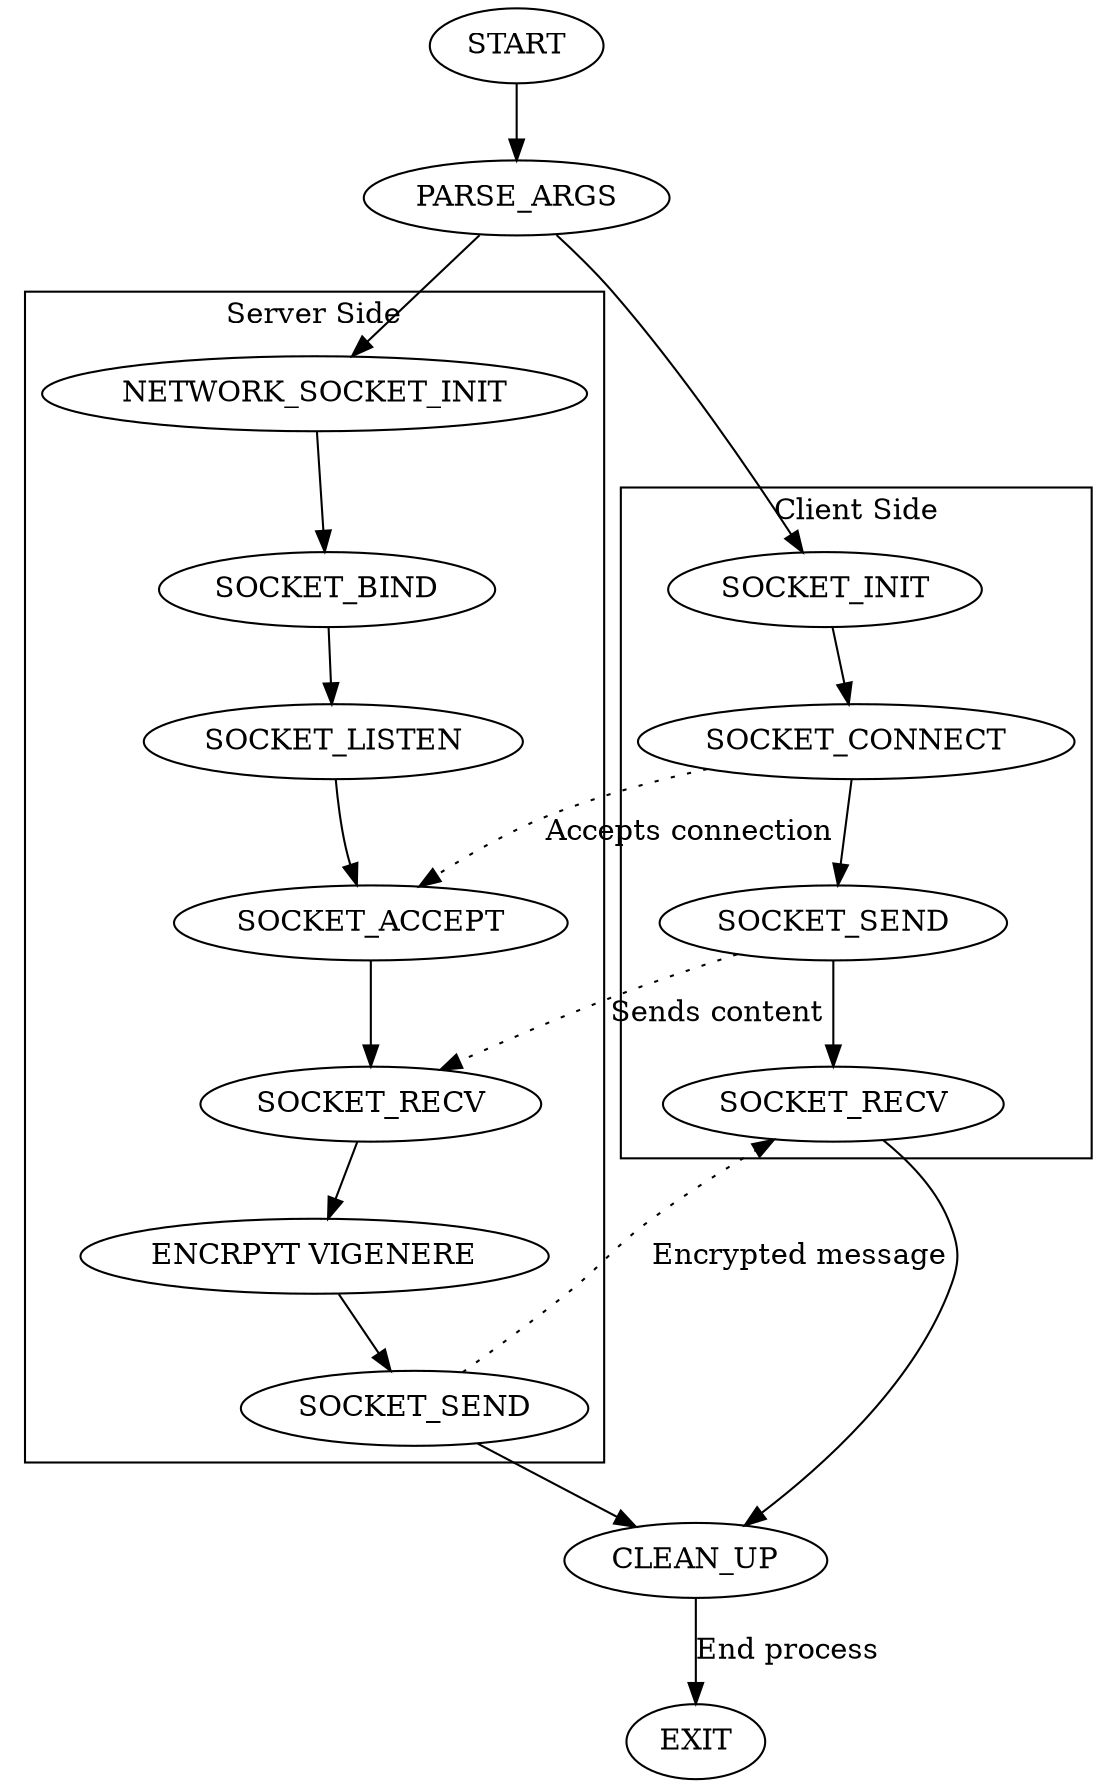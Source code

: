 digraph G {
    A [label="NETWORK_SOCKET_INIT"]
    B [label="SOCKET_BIND"]
    C [label="SOCKET_LISTEN"]
    D [label="SOCKET_ACCEPT"]
    E [label="SOCKET_RECV"]
    F [label="SOCKET_SEND"]
    G [label="SOCKET_INIT"]
    H [label="SOCKET_CONNECT"]
    I [label="SOCKET_SEND"]
    J [label="SOCKET_RECV"]
    K [label="CLEAN_UP"]
    L [label="EXIT"]
    M [label="START"]
    N [label="PARSE_ARGS"]
    O [label="ENCRPYT VIGENERE"]


    subgraph cluster_server {
        label="Server Side"
        A -> B -> C -> D -> E -> O -> F
    }

    subgraph cluster_client {
        label="Client Side"
        G -> H -> I -> J
    }

    H -> D [label="Accepts connection", style="dotted"]
    I -> E [label="Sends content", style="dotted"]
    F -> K
    F -> J [label = "Encrypted message", style="dotted"]
    K -> L [label="End process"]


    // Start
    M -> N-> {A, G}
    J -> K


}
